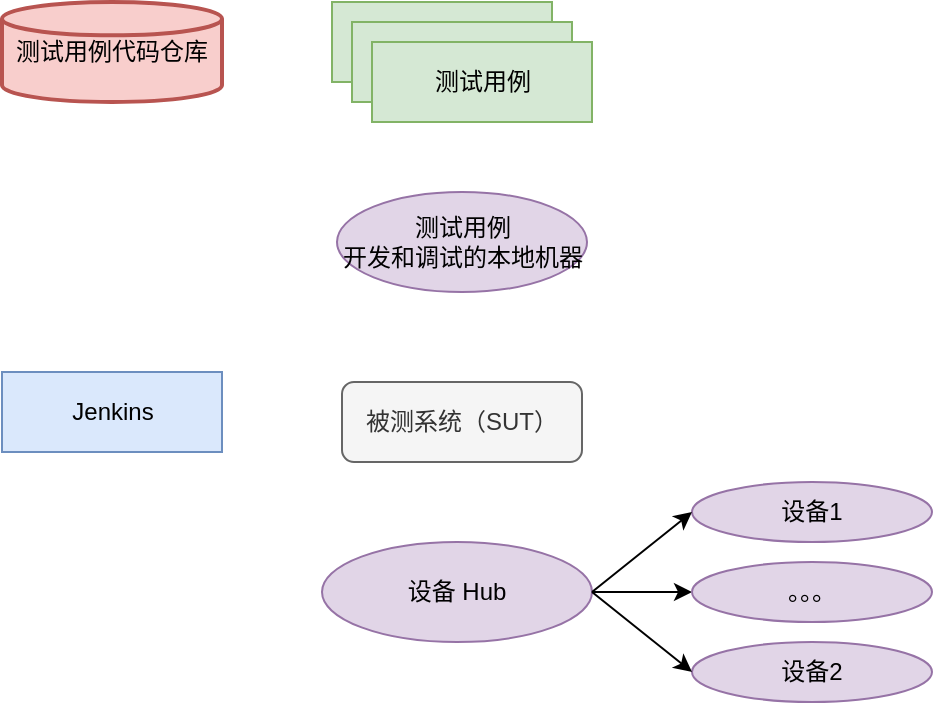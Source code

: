 <mxfile version="26.0.11">
  <diagram name="第 1 页" id="cj4zf659Wh8-ipj-Vmt7">
    <mxGraphModel dx="1434" dy="754" grid="1" gridSize="10" guides="1" tooltips="1" connect="1" arrows="1" fold="1" page="1" pageScale="1" pageWidth="827" pageHeight="1169" math="0" shadow="0">
      <root>
        <mxCell id="0" />
        <mxCell id="1" parent="0" />
        <mxCell id="OjZHSgcHj5NO1IIlfvDc-1" value="测试用例代码仓库" style="strokeWidth=2;html=1;shape=mxgraph.flowchart.database;whiteSpace=wrap;fillColor=#f8cecc;strokeColor=#b85450;" vertex="1" parent="1">
          <mxGeometry x="110" y="105" width="110" height="50" as="geometry" />
        </mxCell>
        <mxCell id="OjZHSgcHj5NO1IIlfvDc-2" value="" style="verticalLabelPosition=bottom;verticalAlign=top;html=1;shape=mxgraph.basic.rect;fillColor2=none;strokeWidth=1;size=20;indent=5;fillColor=#d5e8d4;strokeColor=#82b366;" vertex="1" parent="1">
          <mxGeometry x="275" y="105" width="110" height="40" as="geometry" />
        </mxCell>
        <mxCell id="OjZHSgcHj5NO1IIlfvDc-3" value="" style="verticalLabelPosition=bottom;verticalAlign=top;html=1;shape=mxgraph.basic.rect;fillColor2=none;strokeWidth=1;size=20;indent=5;fillColor=#d5e8d4;strokeColor=#82b366;" vertex="1" parent="1">
          <mxGeometry x="285" y="115" width="110" height="40" as="geometry" />
        </mxCell>
        <mxCell id="OjZHSgcHj5NO1IIlfvDc-4" value="测试用例" style="verticalLabelPosition=middle;verticalAlign=middle;html=1;shape=mxgraph.basic.rect;fillColor2=none;strokeWidth=1;size=20;indent=5;fillColor=#d5e8d4;strokeColor=#82b366;labelPosition=center;align=center;" vertex="1" parent="1">
          <mxGeometry x="295" y="125" width="110" height="40" as="geometry" />
        </mxCell>
        <mxCell id="OjZHSgcHj5NO1IIlfvDc-6" value="Jenkins" style="verticalLabelPosition=middle;verticalAlign=middle;html=1;shape=mxgraph.basic.rect;fillColor2=none;strokeWidth=1;size=20;indent=5;fillColor=#dae8fc;strokeColor=#6c8ebf;labelPosition=center;align=center;" vertex="1" parent="1">
          <mxGeometry x="110" y="290" width="110" height="40" as="geometry" />
        </mxCell>
        <mxCell id="OjZHSgcHj5NO1IIlfvDc-7" value="&lt;div&gt;测试用例&lt;/div&gt;&lt;div&gt;开发和调试的本地机器&lt;br&gt;&lt;/div&gt;" style="ellipse;whiteSpace=wrap;html=1;fillColor=#e1d5e7;strokeColor=#9673a6;" vertex="1" parent="1">
          <mxGeometry x="277.5" y="200" width="125" height="50" as="geometry" />
        </mxCell>
        <mxCell id="OjZHSgcHj5NO1IIlfvDc-8" value="被测系统（SUT）" style="rounded=1;whiteSpace=wrap;html=1;fillColor=#f5f5f5;fontColor=#333333;strokeColor=#666666;" vertex="1" parent="1">
          <mxGeometry x="280" y="295" width="120" height="40" as="geometry" />
        </mxCell>
        <mxCell id="OjZHSgcHj5NO1IIlfvDc-11" value="" style="edgeStyle=orthogonalEdgeStyle;rounded=0;orthogonalLoop=1;jettySize=auto;html=1;" edge="1" parent="1" source="OjZHSgcHj5NO1IIlfvDc-9" target="OjZHSgcHj5NO1IIlfvDc-10">
          <mxGeometry relative="1" as="geometry" />
        </mxCell>
        <mxCell id="OjZHSgcHj5NO1IIlfvDc-9" value="设备 Hub" style="ellipse;whiteSpace=wrap;html=1;fillColor=#e1d5e7;strokeColor=#9673a6;" vertex="1" parent="1">
          <mxGeometry x="270" y="375" width="135" height="50" as="geometry" />
        </mxCell>
        <mxCell id="OjZHSgcHj5NO1IIlfvDc-10" value="。。。" style="ellipse;whiteSpace=wrap;html=1;fillColor=#e1d5e7;strokeColor=#9673a6;" vertex="1" parent="1">
          <mxGeometry x="455" y="385" width="120" height="30" as="geometry" />
        </mxCell>
        <mxCell id="OjZHSgcHj5NO1IIlfvDc-12" value="设备1" style="ellipse;whiteSpace=wrap;html=1;fillColor=#e1d5e7;strokeColor=#9673a6;" vertex="1" parent="1">
          <mxGeometry x="455" y="345" width="120" height="30" as="geometry" />
        </mxCell>
        <mxCell id="OjZHSgcHj5NO1IIlfvDc-13" value="设备2" style="ellipse;whiteSpace=wrap;html=1;fillColor=#e1d5e7;strokeColor=#9673a6;" vertex="1" parent="1">
          <mxGeometry x="455" y="425" width="120" height="30" as="geometry" />
        </mxCell>
        <mxCell id="OjZHSgcHj5NO1IIlfvDc-14" value="" style="endArrow=classic;html=1;rounded=0;exitX=1;exitY=0.5;exitDx=0;exitDy=0;entryX=0;entryY=0.5;entryDx=0;entryDy=0;" edge="1" parent="1" source="OjZHSgcHj5NO1IIlfvDc-9" target="OjZHSgcHj5NO1IIlfvDc-12">
          <mxGeometry width="50" height="50" relative="1" as="geometry">
            <mxPoint x="335" y="335" as="sourcePoint" />
            <mxPoint x="385" y="285" as="targetPoint" />
          </mxGeometry>
        </mxCell>
        <mxCell id="OjZHSgcHj5NO1IIlfvDc-17" value="" style="endArrow=classic;html=1;rounded=0;exitX=1;exitY=0.5;exitDx=0;exitDy=0;entryX=0;entryY=0.5;entryDx=0;entryDy=0;" edge="1" parent="1" source="OjZHSgcHj5NO1IIlfvDc-9" target="OjZHSgcHj5NO1IIlfvDc-13">
          <mxGeometry width="50" height="50" relative="1" as="geometry">
            <mxPoint x="335" y="335" as="sourcePoint" />
            <mxPoint x="385" y="285" as="targetPoint" />
          </mxGeometry>
        </mxCell>
      </root>
    </mxGraphModel>
  </diagram>
</mxfile>
